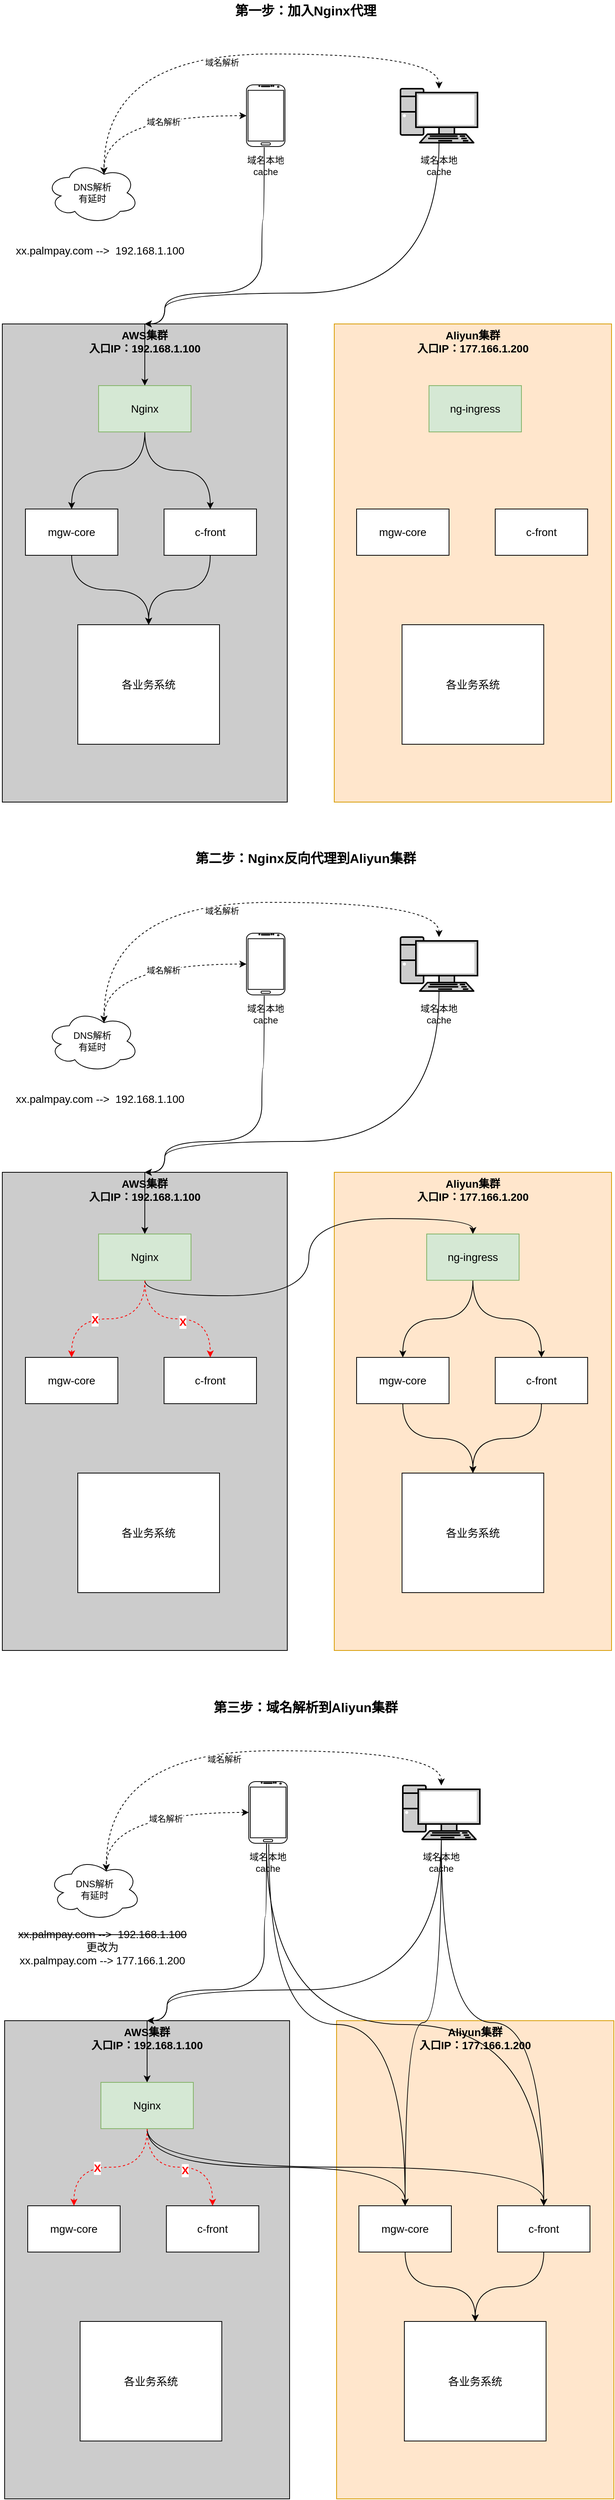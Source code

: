 <mxfile version="20.4.0" type="github">
  <diagram id="9QRmZJ_JlqpsSBRo2RrZ" name="第 1 页">
    <mxGraphModel dx="1298" dy="834" grid="1" gridSize="10" guides="1" tooltips="1" connect="1" arrows="1" fold="1" page="1" pageScale="1" pageWidth="827" pageHeight="1169" math="0" shadow="0">
      <root>
        <mxCell id="0" />
        <mxCell id="1" parent="0" />
        <mxCell id="yUWr70H4J0VbvN4vJr8N-1" value="AWS集群&lt;br&gt;入口IP：192.168.1.100" style="rounded=0;whiteSpace=wrap;html=1;verticalAlign=top;fontStyle=1;fontSize=14;fillColor=#CCCCCC;" parent="1" vertex="1">
          <mxGeometry x="20" y="460" width="370" height="620" as="geometry" />
        </mxCell>
        <mxCell id="yUWr70H4J0VbvN4vJr8N-2" value="Aliyun集群&lt;br&gt;入口IP：177.166.1.200" style="rounded=0;whiteSpace=wrap;html=1;verticalAlign=top;fontStyle=1;fontSize=14;fillColor=#ffe6cc;strokeColor=#d79b00;" parent="1" vertex="1">
          <mxGeometry x="451" y="460" width="360" height="620" as="geometry" />
        </mxCell>
        <mxCell id="yUWr70H4J0VbvN4vJr8N-61" style="edgeStyle=none;rounded=0;orthogonalLoop=1;jettySize=auto;html=1;entryX=0.5;entryY=0;entryDx=0;entryDy=0;strokeColor=#000000;fontSize=14;fontColor=#66CC00;startArrow=none;startFill=0;exitX=0.5;exitY=0;exitDx=0;exitDy=0;" parent="1" source="yUWr70H4J0VbvN4vJr8N-1" target="yUWr70H4J0VbvN4vJr8N-58" edge="1">
          <mxGeometry relative="1" as="geometry">
            <mxPoint x="150" y="420" as="sourcePoint" />
          </mxGeometry>
        </mxCell>
        <mxCell id="yUWr70H4J0VbvN4vJr8N-3" value="DNS解析&lt;br&gt;有延时" style="ellipse;shape=cloud;whiteSpace=wrap;html=1;" parent="1" vertex="1">
          <mxGeometry x="77" y="250" width="120" height="80" as="geometry" />
        </mxCell>
        <mxCell id="yUWr70H4J0VbvN4vJr8N-9" style="edgeStyle=orthogonalEdgeStyle;rounded=0;orthogonalLoop=1;jettySize=auto;html=1;entryX=0.625;entryY=0.2;entryDx=0;entryDy=0;entryPerimeter=0;curved=1;dashed=1;startArrow=classic;startFill=1;" parent="1" source="yUWr70H4J0VbvN4vJr8N-5" target="yUWr70H4J0VbvN4vJr8N-3" edge="1">
          <mxGeometry relative="1" as="geometry" />
        </mxCell>
        <mxCell id="yUWr70H4J0VbvN4vJr8N-11" value="域名解析" style="edgeLabel;html=1;align=center;verticalAlign=middle;resizable=0;points=[];" parent="yUWr70H4J0VbvN4vJr8N-9" vertex="1" connectable="0">
          <mxGeometry x="-0.172" y="8" relative="1" as="geometry">
            <mxPoint as="offset" />
          </mxGeometry>
        </mxCell>
        <mxCell id="yUWr70H4J0VbvN4vJr8N-17" style="rounded=0;orthogonalLoop=1;jettySize=auto;html=1;entryX=0.5;entryY=0;entryDx=0;entryDy=0;fontSize=14;startArrow=none;startFill=0;exitX=0.46;exitY=1.013;exitDx=0;exitDy=0;exitPerimeter=0;fillColor=#f5f5f5;strokeColor=#000000;edgeStyle=orthogonalEdgeStyle;curved=1;" parent="1" source="yUWr70H4J0VbvN4vJr8N-5" target="yUWr70H4J0VbvN4vJr8N-1" edge="1">
          <mxGeometry relative="1" as="geometry">
            <mxPoint x="231" y="420" as="targetPoint" />
            <Array as="points">
              <mxPoint x="360" y="325" />
              <mxPoint x="357" y="325" />
              <mxPoint x="357" y="420" />
              <mxPoint x="231" y="420" />
            </Array>
          </mxGeometry>
        </mxCell>
        <mxCell id="yUWr70H4J0VbvN4vJr8N-5" value="" style="verticalLabelPosition=bottom;verticalAlign=top;html=1;shadow=0;dashed=0;strokeWidth=1;shape=mxgraph.android.phone2;strokeColor=#000000;" parent="1" vertex="1">
          <mxGeometry x="337" y="150" width="50" height="80" as="geometry" />
        </mxCell>
        <mxCell id="yUWr70H4J0VbvN4vJr8N-12" style="edgeStyle=orthogonalEdgeStyle;curved=1;rounded=0;orthogonalLoop=1;jettySize=auto;html=1;entryX=0.625;entryY=0.2;entryDx=0;entryDy=0;entryPerimeter=0;dashed=1;startArrow=classic;startFill=1;" parent="1" source="yUWr70H4J0VbvN4vJr8N-6" target="yUWr70H4J0VbvN4vJr8N-3" edge="1">
          <mxGeometry relative="1" as="geometry">
            <Array as="points">
              <mxPoint x="587" y="110" />
              <mxPoint x="152" y="110" />
            </Array>
          </mxGeometry>
        </mxCell>
        <mxCell id="yUWr70H4J0VbvN4vJr8N-13" value="域名解析" style="edgeLabel;html=1;align=center;verticalAlign=middle;resizable=0;points=[];" parent="yUWr70H4J0VbvN4vJr8N-12" vertex="1" connectable="0">
          <mxGeometry x="0.028" y="11" relative="1" as="geometry">
            <mxPoint as="offset" />
          </mxGeometry>
        </mxCell>
        <mxCell id="yUWr70H4J0VbvN4vJr8N-18" style="edgeStyle=orthogonalEdgeStyle;curved=1;rounded=0;orthogonalLoop=1;jettySize=auto;html=1;entryX=0.5;entryY=0;entryDx=0;entryDy=0;fontSize=14;startArrow=none;startFill=0;exitX=0.5;exitY=1;exitDx=0;exitDy=0;exitPerimeter=0;" parent="1" source="yUWr70H4J0VbvN4vJr8N-6" target="yUWr70H4J0VbvN4vJr8N-1" edge="1">
          <mxGeometry relative="1" as="geometry">
            <mxPoint x="231" y="420" as="targetPoint" />
            <Array as="points">
              <mxPoint x="587" y="420" />
              <mxPoint x="231" y="420" />
            </Array>
          </mxGeometry>
        </mxCell>
        <mxCell id="yUWr70H4J0VbvN4vJr8N-6" value="" style="fontColor=#0066CC;verticalAlign=top;verticalLabelPosition=bottom;labelPosition=center;align=center;html=1;outlineConnect=0;fillColor=#CCCCCC;strokeColor=#000000;gradientColor=none;gradientDirection=north;strokeWidth=2;shape=mxgraph.networks.pc;" parent="1" vertex="1">
          <mxGeometry x="537" y="155" width="100" height="70" as="geometry" />
        </mxCell>
        <mxCell id="yUWr70H4J0VbvN4vJr8N-7" value="域名本地cache" style="text;html=1;strokeColor=none;fillColor=none;align=center;verticalAlign=middle;whiteSpace=wrap;rounded=0;" parent="1" vertex="1">
          <mxGeometry x="332" y="240" width="60" height="30" as="geometry" />
        </mxCell>
        <mxCell id="yUWr70H4J0VbvN4vJr8N-8" value="域名本地cache" style="text;html=1;strokeColor=none;fillColor=none;align=center;verticalAlign=middle;whiteSpace=wrap;rounded=0;" parent="1" vertex="1">
          <mxGeometry x="557" y="240" width="60" height="30" as="geometry" />
        </mxCell>
        <mxCell id="yUWr70H4J0VbvN4vJr8N-14" value="xx.palmpay.com --&amp;gt;&amp;nbsp; 192.168.1.100" style="text;html=1;strokeColor=none;fillColor=none;align=center;verticalAlign=middle;whiteSpace=wrap;rounded=0;fontSize=14;" parent="1" vertex="1">
          <mxGeometry x="17" y="340" width="260" height="50" as="geometry" />
        </mxCell>
        <mxCell id="yUWr70H4J0VbvN4vJr8N-64" style="edgeStyle=orthogonalEdgeStyle;curved=1;rounded=0;orthogonalLoop=1;jettySize=auto;html=1;entryX=0.5;entryY=0;entryDx=0;entryDy=0;strokeColor=#000000;fontSize=14;fontColor=#66CC00;startArrow=none;startFill=0;" parent="1" source="yUWr70H4J0VbvN4vJr8N-15" target="yUWr70H4J0VbvN4vJr8N-20" edge="1">
          <mxGeometry relative="1" as="geometry" />
        </mxCell>
        <mxCell id="yUWr70H4J0VbvN4vJr8N-15" value="mgw-core" style="rounded=0;whiteSpace=wrap;html=1;strokeColor=#000000;fontSize=14;fillColor=#FFFFFF;" parent="1" vertex="1">
          <mxGeometry x="50" y="700" width="120" height="60" as="geometry" />
        </mxCell>
        <mxCell id="yUWr70H4J0VbvN4vJr8N-20" value="各业务系统" style="rounded=0;whiteSpace=wrap;html=1;strokeColor=#000000;fontSize=14;fillColor=#FFFFFF;" parent="1" vertex="1">
          <mxGeometry x="118" y="850" width="184" height="155" as="geometry" />
        </mxCell>
        <mxCell id="yUWr70H4J0VbvN4vJr8N-23" value="mgw-core" style="rounded=0;whiteSpace=wrap;html=1;strokeColor=#000000;fontSize=14;fillColor=#FFFFFF;" parent="1" vertex="1">
          <mxGeometry x="480" y="700" width="120" height="60" as="geometry" />
        </mxCell>
        <mxCell id="yUWr70H4J0VbvN4vJr8N-25" value="各业务系统" style="rounded=0;whiteSpace=wrap;html=1;strokeColor=#000000;fontSize=14;fillColor=#FFFFFF;" parent="1" vertex="1">
          <mxGeometry x="539" y="850" width="184" height="155" as="geometry" />
        </mxCell>
        <mxCell id="yUWr70H4J0VbvN4vJr8N-62" style="edgeStyle=orthogonalEdgeStyle;rounded=0;orthogonalLoop=1;jettySize=auto;html=1;entryX=0.5;entryY=0;entryDx=0;entryDy=0;strokeColor=#000000;fontSize=14;fontColor=#66CC00;startArrow=none;startFill=0;exitX=0.5;exitY=1;exitDx=0;exitDy=0;curved=1;" parent="1" source="yUWr70H4J0VbvN4vJr8N-58" target="yUWr70H4J0VbvN4vJr8N-15" edge="1">
          <mxGeometry relative="1" as="geometry" />
        </mxCell>
        <mxCell id="yUWr70H4J0VbvN4vJr8N-63" style="edgeStyle=orthogonalEdgeStyle;curved=1;rounded=0;orthogonalLoop=1;jettySize=auto;html=1;entryX=0.5;entryY=0;entryDx=0;entryDy=0;strokeColor=#000000;fontSize=14;fontColor=#66CC00;startArrow=none;startFill=0;" parent="1" source="yUWr70H4J0VbvN4vJr8N-58" target="yUWr70H4J0VbvN4vJr8N-59" edge="1">
          <mxGeometry relative="1" as="geometry" />
        </mxCell>
        <mxCell id="yUWr70H4J0VbvN4vJr8N-58" value="Nginx" style="rounded=0;whiteSpace=wrap;html=1;strokeColor=#82b366;fontSize=14;fillColor=#d5e8d4;" parent="1" vertex="1">
          <mxGeometry x="145" y="540" width="120" height="60" as="geometry" />
        </mxCell>
        <mxCell id="yUWr70H4J0VbvN4vJr8N-65" style="edgeStyle=orthogonalEdgeStyle;curved=1;rounded=0;orthogonalLoop=1;jettySize=auto;html=1;entryX=0.5;entryY=0;entryDx=0;entryDy=0;strokeColor=#000000;fontSize=14;fontColor=#66CC00;startArrow=none;startFill=0;" parent="1" source="yUWr70H4J0VbvN4vJr8N-59" target="yUWr70H4J0VbvN4vJr8N-20" edge="1">
          <mxGeometry relative="1" as="geometry" />
        </mxCell>
        <mxCell id="yUWr70H4J0VbvN4vJr8N-59" value="c-front" style="rounded=0;whiteSpace=wrap;html=1;strokeColor=#000000;fontSize=14;fillColor=#FFFFFF;" parent="1" vertex="1">
          <mxGeometry x="230" y="700" width="120" height="60" as="geometry" />
        </mxCell>
        <mxCell id="yUWr70H4J0VbvN4vJr8N-60" value="c-front" style="rounded=0;whiteSpace=wrap;html=1;strokeColor=#000000;fontSize=14;fillColor=#FFFFFF;" parent="1" vertex="1">
          <mxGeometry x="660" y="700" width="120" height="60" as="geometry" />
        </mxCell>
        <mxCell id="yUWr70H4J0VbvN4vJr8N-66" value="AWS集群&lt;br&gt;入口IP：192.168.1.100" style="rounded=0;whiteSpace=wrap;html=1;verticalAlign=top;fontStyle=1;fontSize=14;fillColor=#CCCCCC;" parent="1" vertex="1">
          <mxGeometry x="20" y="1560" width="370" height="620" as="geometry" />
        </mxCell>
        <mxCell id="yUWr70H4J0VbvN4vJr8N-67" value="Aliyun集群&lt;br&gt;入口IP：177.166.1.200" style="rounded=0;whiteSpace=wrap;html=1;verticalAlign=top;fontStyle=1;fontSize=14;fillColor=#ffe6cc;strokeColor=#d79b00;" parent="1" vertex="1">
          <mxGeometry x="451" y="1560" width="360" height="620" as="geometry" />
        </mxCell>
        <mxCell id="yUWr70H4J0VbvN4vJr8N-68" style="edgeStyle=none;rounded=0;orthogonalLoop=1;jettySize=auto;html=1;entryX=0.5;entryY=0;entryDx=0;entryDy=0;strokeColor=#000000;fontSize=14;fontColor=#66CC00;startArrow=none;startFill=0;exitX=0.5;exitY=0;exitDx=0;exitDy=0;" parent="1" source="yUWr70H4J0VbvN4vJr8N-66" target="yUWr70H4J0VbvN4vJr8N-88" edge="1">
          <mxGeometry relative="1" as="geometry">
            <mxPoint x="150" y="1520" as="sourcePoint" />
          </mxGeometry>
        </mxCell>
        <mxCell id="yUWr70H4J0VbvN4vJr8N-69" value="DNS解析&lt;br&gt;有延时" style="ellipse;shape=cloud;whiteSpace=wrap;html=1;" parent="1" vertex="1">
          <mxGeometry x="77" y="1350" width="120" height="80" as="geometry" />
        </mxCell>
        <mxCell id="yUWr70H4J0VbvN4vJr8N-70" style="edgeStyle=orthogonalEdgeStyle;rounded=0;orthogonalLoop=1;jettySize=auto;html=1;entryX=0.625;entryY=0.2;entryDx=0;entryDy=0;entryPerimeter=0;curved=1;dashed=1;startArrow=classic;startFill=1;" parent="1" source="yUWr70H4J0VbvN4vJr8N-73" target="yUWr70H4J0VbvN4vJr8N-69" edge="1">
          <mxGeometry relative="1" as="geometry" />
        </mxCell>
        <mxCell id="yUWr70H4J0VbvN4vJr8N-71" value="域名解析" style="edgeLabel;html=1;align=center;verticalAlign=middle;resizable=0;points=[];" parent="yUWr70H4J0VbvN4vJr8N-70" vertex="1" connectable="0">
          <mxGeometry x="-0.172" y="8" relative="1" as="geometry">
            <mxPoint as="offset" />
          </mxGeometry>
        </mxCell>
        <mxCell id="yUWr70H4J0VbvN4vJr8N-72" style="rounded=0;orthogonalLoop=1;jettySize=auto;html=1;entryX=0.5;entryY=0;entryDx=0;entryDy=0;fontSize=14;startArrow=none;startFill=0;exitX=0.46;exitY=1.013;exitDx=0;exitDy=0;exitPerimeter=0;fillColor=#f5f5f5;strokeColor=#000000;edgeStyle=orthogonalEdgeStyle;curved=1;" parent="1" source="yUWr70H4J0VbvN4vJr8N-73" target="yUWr70H4J0VbvN4vJr8N-66" edge="1">
          <mxGeometry relative="1" as="geometry">
            <mxPoint x="231" y="1520" as="targetPoint" />
            <Array as="points">
              <mxPoint x="360" y="1425" />
              <mxPoint x="357" y="1425" />
              <mxPoint x="357" y="1520" />
              <mxPoint x="231" y="1520" />
            </Array>
          </mxGeometry>
        </mxCell>
        <mxCell id="yUWr70H4J0VbvN4vJr8N-73" value="" style="verticalLabelPosition=bottom;verticalAlign=top;html=1;shadow=0;dashed=0;strokeWidth=1;shape=mxgraph.android.phone2;strokeColor=#000000;" parent="1" vertex="1">
          <mxGeometry x="337" y="1250" width="50" height="80" as="geometry" />
        </mxCell>
        <mxCell id="yUWr70H4J0VbvN4vJr8N-74" style="edgeStyle=orthogonalEdgeStyle;curved=1;rounded=0;orthogonalLoop=1;jettySize=auto;html=1;entryX=0.625;entryY=0.2;entryDx=0;entryDy=0;entryPerimeter=0;dashed=1;startArrow=classic;startFill=1;" parent="1" source="yUWr70H4J0VbvN4vJr8N-77" target="yUWr70H4J0VbvN4vJr8N-69" edge="1">
          <mxGeometry relative="1" as="geometry">
            <Array as="points">
              <mxPoint x="587" y="1210" />
              <mxPoint x="152" y="1210" />
            </Array>
          </mxGeometry>
        </mxCell>
        <mxCell id="yUWr70H4J0VbvN4vJr8N-75" value="域名解析" style="edgeLabel;html=1;align=center;verticalAlign=middle;resizable=0;points=[];" parent="yUWr70H4J0VbvN4vJr8N-74" vertex="1" connectable="0">
          <mxGeometry x="0.028" y="11" relative="1" as="geometry">
            <mxPoint as="offset" />
          </mxGeometry>
        </mxCell>
        <mxCell id="yUWr70H4J0VbvN4vJr8N-76" style="edgeStyle=orthogonalEdgeStyle;curved=1;rounded=0;orthogonalLoop=1;jettySize=auto;html=1;entryX=0.5;entryY=0;entryDx=0;entryDy=0;fontSize=14;startArrow=none;startFill=0;exitX=0.5;exitY=1;exitDx=0;exitDy=0;exitPerimeter=0;" parent="1" source="yUWr70H4J0VbvN4vJr8N-77" target="yUWr70H4J0VbvN4vJr8N-66" edge="1">
          <mxGeometry relative="1" as="geometry">
            <mxPoint x="231" y="1520" as="targetPoint" />
            <Array as="points">
              <mxPoint x="587" y="1520" />
              <mxPoint x="231" y="1520" />
            </Array>
          </mxGeometry>
        </mxCell>
        <mxCell id="yUWr70H4J0VbvN4vJr8N-77" value="" style="fontColor=#0066CC;verticalAlign=top;verticalLabelPosition=bottom;labelPosition=center;align=center;html=1;outlineConnect=0;fillColor=#CCCCCC;strokeColor=#000000;gradientColor=none;gradientDirection=north;strokeWidth=2;shape=mxgraph.networks.pc;" parent="1" vertex="1">
          <mxGeometry x="537" y="1255" width="100" height="70" as="geometry" />
        </mxCell>
        <mxCell id="yUWr70H4J0VbvN4vJr8N-78" value="域名本地cache" style="text;html=1;strokeColor=none;fillColor=none;align=center;verticalAlign=middle;whiteSpace=wrap;rounded=0;" parent="1" vertex="1">
          <mxGeometry x="332" y="1340" width="60" height="30" as="geometry" />
        </mxCell>
        <mxCell id="yUWr70H4J0VbvN4vJr8N-79" value="域名本地cache" style="text;html=1;strokeColor=none;fillColor=none;align=center;verticalAlign=middle;whiteSpace=wrap;rounded=0;" parent="1" vertex="1">
          <mxGeometry x="557" y="1340" width="60" height="30" as="geometry" />
        </mxCell>
        <mxCell id="yUWr70H4J0VbvN4vJr8N-80" value="xx.palmpay.com --&amp;gt;&amp;nbsp; 192.168.1.100" style="text;html=1;strokeColor=none;fillColor=none;align=center;verticalAlign=middle;whiteSpace=wrap;rounded=0;fontSize=14;" parent="1" vertex="1">
          <mxGeometry x="17" y="1440" width="260" height="50" as="geometry" />
        </mxCell>
        <mxCell id="yUWr70H4J0VbvN4vJr8N-82" value="mgw-core" style="rounded=0;whiteSpace=wrap;html=1;strokeColor=#000000;fontSize=14;fillColor=#FFFFFF;" parent="1" vertex="1">
          <mxGeometry x="50" y="1800" width="120" height="60" as="geometry" />
        </mxCell>
        <mxCell id="yUWr70H4J0VbvN4vJr8N-83" value="各业务系统" style="rounded=0;whiteSpace=wrap;html=1;strokeColor=#000000;fontSize=14;fillColor=#FFFFFF;" parent="1" vertex="1">
          <mxGeometry x="118" y="1950" width="184" height="155" as="geometry" />
        </mxCell>
        <mxCell id="yUWr70H4J0VbvN4vJr8N-92" style="edgeStyle=orthogonalEdgeStyle;curved=1;rounded=0;orthogonalLoop=1;jettySize=auto;html=1;entryX=0.5;entryY=0;entryDx=0;entryDy=0;strokeColor=#000000;fontSize=14;fontColor=#66CC00;startArrow=none;startFill=0;" parent="1" source="yUWr70H4J0VbvN4vJr8N-84" target="yUWr70H4J0VbvN4vJr8N-85" edge="1">
          <mxGeometry relative="1" as="geometry" />
        </mxCell>
        <mxCell id="yUWr70H4J0VbvN4vJr8N-84" value="mgw-core" style="rounded=0;whiteSpace=wrap;html=1;strokeColor=#000000;fontSize=14;fillColor=#FFFFFF;" parent="1" vertex="1">
          <mxGeometry x="480" y="1800" width="120" height="60" as="geometry" />
        </mxCell>
        <mxCell id="yUWr70H4J0VbvN4vJr8N-85" value="各业务系统" style="rounded=0;whiteSpace=wrap;html=1;strokeColor=#000000;fontSize=14;fillColor=#FFFFFF;" parent="1" vertex="1">
          <mxGeometry x="539" y="1950" width="184" height="155" as="geometry" />
        </mxCell>
        <mxCell id="yUWr70H4J0VbvN4vJr8N-87" style="edgeStyle=orthogonalEdgeStyle;curved=1;rounded=0;orthogonalLoop=1;jettySize=auto;html=1;entryX=0.5;entryY=0;entryDx=0;entryDy=0;strokeColor=#000000;fontSize=14;fontColor=#66CC00;startArrow=none;startFill=0;exitX=0.5;exitY=1;exitDx=0;exitDy=0;" parent="1" source="yUWr70H4J0VbvN4vJr8N-88" target="qx-OIAsLTFVd04xSzO7_-2" edge="1">
          <mxGeometry relative="1" as="geometry" />
        </mxCell>
        <mxCell id="yUWr70H4J0VbvN4vJr8N-94" style="edgeStyle=orthogonalEdgeStyle;curved=1;rounded=0;orthogonalLoop=1;jettySize=auto;html=1;entryX=0.5;entryY=0;entryDx=0;entryDy=0;strokeColor=#FF0000;fontSize=14;fontColor=#66CC00;startArrow=none;startFill=0;dashed=1;" parent="1" source="yUWr70H4J0VbvN4vJr8N-88" target="yUWr70H4J0VbvN4vJr8N-82" edge="1">
          <mxGeometry relative="1" as="geometry" />
        </mxCell>
        <mxCell id="yUWr70H4J0VbvN4vJr8N-96" value="X" style="edgeLabel;html=1;align=center;verticalAlign=middle;resizable=0;points=[];fontSize=14;fontColor=#FF0000;fontStyle=1" parent="yUWr70H4J0VbvN4vJr8N-94" vertex="1" connectable="0">
          <mxGeometry x="0.179" y="1" relative="1" as="geometry">
            <mxPoint as="offset" />
          </mxGeometry>
        </mxCell>
        <mxCell id="yUWr70H4J0VbvN4vJr8N-95" style="edgeStyle=orthogonalEdgeStyle;curved=1;rounded=0;orthogonalLoop=1;jettySize=auto;html=1;entryX=0.5;entryY=0;entryDx=0;entryDy=0;strokeColor=#FF0000;fontSize=14;fontColor=#66CC00;startArrow=none;startFill=0;dashed=1;" parent="1" source="yUWr70H4J0VbvN4vJr8N-88" target="yUWr70H4J0VbvN4vJr8N-90" edge="1">
          <mxGeometry relative="1" as="geometry" />
        </mxCell>
        <mxCell id="yUWr70H4J0VbvN4vJr8N-97" value="X" style="edgeLabel;html=1;align=center;verticalAlign=middle;resizable=0;points=[];fontSize=14;fontColor=#FF0000;fontStyle=1" parent="yUWr70H4J0VbvN4vJr8N-95" vertex="1" connectable="0">
          <mxGeometry x="0.07" y="-4" relative="1" as="geometry">
            <mxPoint as="offset" />
          </mxGeometry>
        </mxCell>
        <mxCell id="yUWr70H4J0VbvN4vJr8N-88" value="Nginx" style="rounded=0;whiteSpace=wrap;html=1;strokeColor=#82b366;fontSize=14;fillColor=#d5e8d4;" parent="1" vertex="1">
          <mxGeometry x="145" y="1640" width="120" height="60" as="geometry" />
        </mxCell>
        <mxCell id="yUWr70H4J0VbvN4vJr8N-90" value="c-front" style="rounded=0;whiteSpace=wrap;html=1;strokeColor=#000000;fontSize=14;fillColor=#FFFFFF;" parent="1" vertex="1">
          <mxGeometry x="230" y="1800" width="120" height="60" as="geometry" />
        </mxCell>
        <mxCell id="yUWr70H4J0VbvN4vJr8N-93" style="edgeStyle=orthogonalEdgeStyle;curved=1;rounded=0;orthogonalLoop=1;jettySize=auto;html=1;entryX=0.5;entryY=0;entryDx=0;entryDy=0;strokeColor=#000000;fontSize=14;fontColor=#66CC00;startArrow=none;startFill=0;" parent="1" source="yUWr70H4J0VbvN4vJr8N-91" target="yUWr70H4J0VbvN4vJr8N-85" edge="1">
          <mxGeometry relative="1" as="geometry" />
        </mxCell>
        <mxCell id="yUWr70H4J0VbvN4vJr8N-91" value="c-front" style="rounded=0;whiteSpace=wrap;html=1;strokeColor=#000000;fontSize=14;fillColor=#FFFFFF;" parent="1" vertex="1">
          <mxGeometry x="660" y="1800" width="120" height="60" as="geometry" />
        </mxCell>
        <mxCell id="yUWr70H4J0VbvN4vJr8N-99" value="AWS集群&lt;br&gt;入口IP：192.168.1.100" style="rounded=0;whiteSpace=wrap;html=1;verticalAlign=top;fontStyle=1;fontSize=14;fillColor=#CCCCCC;" parent="1" vertex="1">
          <mxGeometry x="23" y="2660" width="370" height="620" as="geometry" />
        </mxCell>
        <mxCell id="yUWr70H4J0VbvN4vJr8N-100" value="Aliyun集群&lt;br&gt;入口IP：177.166.1.200" style="rounded=0;whiteSpace=wrap;html=1;verticalAlign=top;fontStyle=1;fontSize=14;fillColor=#ffe6cc;strokeColor=#d79b00;" parent="1" vertex="1">
          <mxGeometry x="454" y="2660" width="360" height="620" as="geometry" />
        </mxCell>
        <mxCell id="yUWr70H4J0VbvN4vJr8N-101" style="edgeStyle=none;rounded=0;orthogonalLoop=1;jettySize=auto;html=1;entryX=0.5;entryY=0;entryDx=0;entryDy=0;strokeColor=#000000;fontSize=14;fontColor=#66CC00;startArrow=none;startFill=0;exitX=0.5;exitY=0;exitDx=0;exitDy=0;" parent="1" source="yUWr70H4J0VbvN4vJr8N-99" target="yUWr70H4J0VbvN4vJr8N-125" edge="1">
          <mxGeometry relative="1" as="geometry">
            <mxPoint x="153" y="2620" as="sourcePoint" />
          </mxGeometry>
        </mxCell>
        <mxCell id="yUWr70H4J0VbvN4vJr8N-102" value="DNS解析&lt;br&gt;有延时" style="ellipse;shape=cloud;whiteSpace=wrap;html=1;" parent="1" vertex="1">
          <mxGeometry x="80" y="2450" width="120" height="80" as="geometry" />
        </mxCell>
        <mxCell id="yUWr70H4J0VbvN4vJr8N-103" style="edgeStyle=orthogonalEdgeStyle;rounded=0;orthogonalLoop=1;jettySize=auto;html=1;entryX=0.625;entryY=0.2;entryDx=0;entryDy=0;entryPerimeter=0;curved=1;dashed=1;startArrow=classic;startFill=1;" parent="1" source="yUWr70H4J0VbvN4vJr8N-106" target="yUWr70H4J0VbvN4vJr8N-102" edge="1">
          <mxGeometry relative="1" as="geometry" />
        </mxCell>
        <mxCell id="yUWr70H4J0VbvN4vJr8N-104" value="域名解析" style="edgeLabel;html=1;align=center;verticalAlign=middle;resizable=0;points=[];" parent="yUWr70H4J0VbvN4vJr8N-103" vertex="1" connectable="0">
          <mxGeometry x="-0.172" y="8" relative="1" as="geometry">
            <mxPoint as="offset" />
          </mxGeometry>
        </mxCell>
        <mxCell id="yUWr70H4J0VbvN4vJr8N-105" style="rounded=0;orthogonalLoop=1;jettySize=auto;html=1;entryX=0.5;entryY=0;entryDx=0;entryDy=0;fontSize=14;startArrow=none;startFill=0;exitX=0.46;exitY=1.013;exitDx=0;exitDy=0;exitPerimeter=0;fillColor=#f5f5f5;strokeColor=#000000;edgeStyle=orthogonalEdgeStyle;curved=1;" parent="1" source="yUWr70H4J0VbvN4vJr8N-106" target="yUWr70H4J0VbvN4vJr8N-99" edge="1">
          <mxGeometry relative="1" as="geometry">
            <mxPoint x="234" y="2620" as="targetPoint" />
            <Array as="points">
              <mxPoint x="363" y="2525" />
              <mxPoint x="360" y="2525" />
              <mxPoint x="360" y="2620" />
              <mxPoint x="234" y="2620" />
            </Array>
          </mxGeometry>
        </mxCell>
        <mxCell id="yUWr70H4J0VbvN4vJr8N-130" style="edgeStyle=orthogonalEdgeStyle;curved=1;rounded=0;orthogonalLoop=1;jettySize=auto;html=1;entryX=0.5;entryY=0;entryDx=0;entryDy=0;strokeColor=#000000;fontSize=14;fontColor=#FF0000;startArrow=none;startFill=0;exitX=0.52;exitY=1.013;exitDx=0;exitDy=0;exitPerimeter=0;" parent="1" source="yUWr70H4J0VbvN4vJr8N-106" target="yUWr70H4J0VbvN4vJr8N-117" edge="1">
          <mxGeometry relative="1" as="geometry" />
        </mxCell>
        <mxCell id="yUWr70H4J0VbvN4vJr8N-131" style="edgeStyle=orthogonalEdgeStyle;curved=1;rounded=0;orthogonalLoop=1;jettySize=auto;html=1;entryX=0.5;entryY=0;entryDx=0;entryDy=0;strokeColor=#000000;fontSize=14;fontColor=#FF0000;startArrow=none;startFill=0;exitX=0.46;exitY=0.988;exitDx=0;exitDy=0;exitPerimeter=0;" parent="1" source="yUWr70H4J0VbvN4vJr8N-106" target="yUWr70H4J0VbvN4vJr8N-128" edge="1">
          <mxGeometry relative="1" as="geometry" />
        </mxCell>
        <mxCell id="yUWr70H4J0VbvN4vJr8N-106" value="" style="verticalLabelPosition=bottom;verticalAlign=top;html=1;shadow=0;dashed=0;strokeWidth=1;shape=mxgraph.android.phone2;strokeColor=#000000;" parent="1" vertex="1">
          <mxGeometry x="340" y="2350" width="50" height="80" as="geometry" />
        </mxCell>
        <mxCell id="yUWr70H4J0VbvN4vJr8N-107" style="edgeStyle=orthogonalEdgeStyle;curved=1;rounded=0;orthogonalLoop=1;jettySize=auto;html=1;entryX=0.625;entryY=0.2;entryDx=0;entryDy=0;entryPerimeter=0;dashed=1;startArrow=classic;startFill=1;" parent="1" source="yUWr70H4J0VbvN4vJr8N-110" target="yUWr70H4J0VbvN4vJr8N-102" edge="1">
          <mxGeometry relative="1" as="geometry">
            <Array as="points">
              <mxPoint x="590" y="2310" />
              <mxPoint x="155" y="2310" />
            </Array>
          </mxGeometry>
        </mxCell>
        <mxCell id="yUWr70H4J0VbvN4vJr8N-108" value="域名解析" style="edgeLabel;html=1;align=center;verticalAlign=middle;resizable=0;points=[];" parent="yUWr70H4J0VbvN4vJr8N-107" vertex="1" connectable="0">
          <mxGeometry x="0.028" y="11" relative="1" as="geometry">
            <mxPoint as="offset" />
          </mxGeometry>
        </mxCell>
        <mxCell id="yUWr70H4J0VbvN4vJr8N-109" style="edgeStyle=orthogonalEdgeStyle;curved=1;rounded=0;orthogonalLoop=1;jettySize=auto;html=1;entryX=0.5;entryY=0;entryDx=0;entryDy=0;fontSize=14;startArrow=none;startFill=0;exitX=0.5;exitY=1;exitDx=0;exitDy=0;exitPerimeter=0;" parent="1" source="yUWr70H4J0VbvN4vJr8N-110" target="yUWr70H4J0VbvN4vJr8N-99" edge="1">
          <mxGeometry relative="1" as="geometry">
            <mxPoint x="234" y="2620" as="targetPoint" />
            <Array as="points">
              <mxPoint x="590" y="2620" />
              <mxPoint x="234" y="2620" />
            </Array>
          </mxGeometry>
        </mxCell>
        <mxCell id="yUWr70H4J0VbvN4vJr8N-129" style="edgeStyle=orthogonalEdgeStyle;curved=1;rounded=0;orthogonalLoop=1;jettySize=auto;html=1;entryX=0.5;entryY=0;entryDx=0;entryDy=0;strokeColor=#000000;fontSize=14;fontColor=#FF0000;startArrow=none;startFill=0;" parent="1" source="yUWr70H4J0VbvN4vJr8N-110" target="yUWr70H4J0VbvN4vJr8N-117" edge="1">
          <mxGeometry relative="1" as="geometry" />
        </mxCell>
        <mxCell id="yUWr70H4J0VbvN4vJr8N-132" style="edgeStyle=orthogonalEdgeStyle;curved=1;rounded=0;orthogonalLoop=1;jettySize=auto;html=1;entryX=0.5;entryY=0;entryDx=0;entryDy=0;strokeColor=#000000;fontSize=14;fontColor=#FF0000;startArrow=none;startFill=0;exitX=0.5;exitY=1;exitDx=0;exitDy=0;exitPerimeter=0;" parent="1" source="yUWr70H4J0VbvN4vJr8N-110" target="yUWr70H4J0VbvN4vJr8N-128" edge="1">
          <mxGeometry relative="1" as="geometry" />
        </mxCell>
        <mxCell id="yUWr70H4J0VbvN4vJr8N-110" value="" style="fontColor=#0066CC;verticalAlign=top;verticalLabelPosition=bottom;labelPosition=center;align=center;html=1;outlineConnect=0;fillColor=#CCCCCC;strokeColor=#000000;gradientColor=none;gradientDirection=north;strokeWidth=2;shape=mxgraph.networks.pc;" parent="1" vertex="1">
          <mxGeometry x="540" y="2355" width="100" height="70" as="geometry" />
        </mxCell>
        <mxCell id="yUWr70H4J0VbvN4vJr8N-111" value="域名本地cache" style="text;html=1;strokeColor=none;fillColor=none;align=center;verticalAlign=middle;whiteSpace=wrap;rounded=0;" parent="1" vertex="1">
          <mxGeometry x="335" y="2440" width="60" height="30" as="geometry" />
        </mxCell>
        <mxCell id="yUWr70H4J0VbvN4vJr8N-112" value="域名本地cache" style="text;html=1;strokeColor=none;fillColor=none;align=center;verticalAlign=middle;whiteSpace=wrap;rounded=0;" parent="1" vertex="1">
          <mxGeometry x="560" y="2440" width="60" height="30" as="geometry" />
        </mxCell>
        <mxCell id="yUWr70H4J0VbvN4vJr8N-113" value="&lt;strike&gt;xx.palmpay.com --&amp;gt;&amp;nbsp; 192.168.1.100&lt;/strike&gt;&lt;br&gt;更改为&lt;br&gt;xx.palmpay.com --&amp;gt; 177.166.1.200" style="text;html=1;strokeColor=none;fillColor=none;align=center;verticalAlign=middle;whiteSpace=wrap;rounded=0;fontSize=14;" parent="1" vertex="1">
          <mxGeometry x="20" y="2540" width="260" height="50" as="geometry" />
        </mxCell>
        <mxCell id="yUWr70H4J0VbvN4vJr8N-114" value="mgw-core" style="rounded=0;whiteSpace=wrap;html=1;strokeColor=#000000;fontSize=14;fillColor=#FFFFFF;" parent="1" vertex="1">
          <mxGeometry x="53" y="2900" width="120" height="60" as="geometry" />
        </mxCell>
        <mxCell id="yUWr70H4J0VbvN4vJr8N-115" value="各业务系统" style="rounded=0;whiteSpace=wrap;html=1;strokeColor=#000000;fontSize=14;fillColor=#FFFFFF;" parent="1" vertex="1">
          <mxGeometry x="121" y="3050" width="184" height="155" as="geometry" />
        </mxCell>
        <mxCell id="yUWr70H4J0VbvN4vJr8N-116" style="edgeStyle=orthogonalEdgeStyle;curved=1;rounded=0;orthogonalLoop=1;jettySize=auto;html=1;entryX=0.5;entryY=0;entryDx=0;entryDy=0;strokeColor=#000000;fontSize=14;fontColor=#66CC00;startArrow=none;startFill=0;" parent="1" source="yUWr70H4J0VbvN4vJr8N-117" target="yUWr70H4J0VbvN4vJr8N-118" edge="1">
          <mxGeometry relative="1" as="geometry" />
        </mxCell>
        <mxCell id="yUWr70H4J0VbvN4vJr8N-117" value="mgw-core" style="rounded=0;whiteSpace=wrap;html=1;strokeColor=#000000;fontSize=14;fillColor=#FFFFFF;" parent="1" vertex="1">
          <mxGeometry x="483" y="2900" width="120" height="60" as="geometry" />
        </mxCell>
        <mxCell id="yUWr70H4J0VbvN4vJr8N-118" value="各业务系统" style="rounded=0;whiteSpace=wrap;html=1;strokeColor=#000000;fontSize=14;fillColor=#FFFFFF;" parent="1" vertex="1">
          <mxGeometry x="542" y="3050" width="184" height="155" as="geometry" />
        </mxCell>
        <mxCell id="yUWr70H4J0VbvN4vJr8N-119" style="edgeStyle=orthogonalEdgeStyle;rounded=0;orthogonalLoop=1;jettySize=auto;html=1;entryX=0.5;entryY=0;entryDx=0;entryDy=0;strokeColor=#000000;fontSize=14;fontColor=#66CC00;startArrow=none;startFill=0;exitX=0.5;exitY=1;exitDx=0;exitDy=0;curved=1;" parent="1" source="yUWr70H4J0VbvN4vJr8N-125" target="yUWr70H4J0VbvN4vJr8N-117" edge="1">
          <mxGeometry relative="1" as="geometry" />
        </mxCell>
        <mxCell id="yUWr70H4J0VbvN4vJr8N-120" style="edgeStyle=orthogonalEdgeStyle;curved=1;rounded=0;orthogonalLoop=1;jettySize=auto;html=1;entryX=0.5;entryY=0;entryDx=0;entryDy=0;strokeColor=#000000;fontSize=14;fontColor=#66CC00;startArrow=none;startFill=0;exitX=0.5;exitY=1;exitDx=0;exitDy=0;" parent="1" source="yUWr70H4J0VbvN4vJr8N-125" target="yUWr70H4J0VbvN4vJr8N-128" edge="1">
          <mxGeometry relative="1" as="geometry" />
        </mxCell>
        <mxCell id="yUWr70H4J0VbvN4vJr8N-121" style="edgeStyle=orthogonalEdgeStyle;curved=1;rounded=0;orthogonalLoop=1;jettySize=auto;html=1;entryX=0.5;entryY=0;entryDx=0;entryDy=0;strokeColor=#FF0000;fontSize=14;fontColor=#66CC00;startArrow=none;startFill=0;dashed=1;" parent="1" source="yUWr70H4J0VbvN4vJr8N-125" target="yUWr70H4J0VbvN4vJr8N-114" edge="1">
          <mxGeometry relative="1" as="geometry" />
        </mxCell>
        <mxCell id="yUWr70H4J0VbvN4vJr8N-122" value="X" style="edgeLabel;html=1;align=center;verticalAlign=middle;resizable=0;points=[];fontSize=14;fontColor=#FF0000;fontStyle=1" parent="yUWr70H4J0VbvN4vJr8N-121" vertex="1" connectable="0">
          <mxGeometry x="0.179" y="1" relative="1" as="geometry">
            <mxPoint as="offset" />
          </mxGeometry>
        </mxCell>
        <mxCell id="yUWr70H4J0VbvN4vJr8N-123" style="edgeStyle=orthogonalEdgeStyle;curved=1;rounded=0;orthogonalLoop=1;jettySize=auto;html=1;entryX=0.5;entryY=0;entryDx=0;entryDy=0;strokeColor=#FF0000;fontSize=14;fontColor=#66CC00;startArrow=none;startFill=0;dashed=1;" parent="1" source="yUWr70H4J0VbvN4vJr8N-125" target="yUWr70H4J0VbvN4vJr8N-126" edge="1">
          <mxGeometry relative="1" as="geometry" />
        </mxCell>
        <mxCell id="yUWr70H4J0VbvN4vJr8N-124" value="X" style="edgeLabel;html=1;align=center;verticalAlign=middle;resizable=0;points=[];fontSize=14;fontColor=#FF0000;fontStyle=1" parent="yUWr70H4J0VbvN4vJr8N-123" vertex="1" connectable="0">
          <mxGeometry x="0.07" y="-4" relative="1" as="geometry">
            <mxPoint as="offset" />
          </mxGeometry>
        </mxCell>
        <mxCell id="yUWr70H4J0VbvN4vJr8N-125" value="Nginx" style="rounded=0;whiteSpace=wrap;html=1;strokeColor=#82b366;fontSize=14;fillColor=#d5e8d4;" parent="1" vertex="1">
          <mxGeometry x="148" y="2740" width="120" height="60" as="geometry" />
        </mxCell>
        <mxCell id="yUWr70H4J0VbvN4vJr8N-126" value="c-front" style="rounded=0;whiteSpace=wrap;html=1;strokeColor=#000000;fontSize=14;fillColor=#FFFFFF;" parent="1" vertex="1">
          <mxGeometry x="233" y="2900" width="120" height="60" as="geometry" />
        </mxCell>
        <mxCell id="yUWr70H4J0VbvN4vJr8N-127" style="edgeStyle=orthogonalEdgeStyle;curved=1;rounded=0;orthogonalLoop=1;jettySize=auto;html=1;entryX=0.5;entryY=0;entryDx=0;entryDy=0;strokeColor=#000000;fontSize=14;fontColor=#66CC00;startArrow=none;startFill=0;" parent="1" source="yUWr70H4J0VbvN4vJr8N-128" target="yUWr70H4J0VbvN4vJr8N-118" edge="1">
          <mxGeometry relative="1" as="geometry" />
        </mxCell>
        <mxCell id="yUWr70H4J0VbvN4vJr8N-128" value="c-front" style="rounded=0;whiteSpace=wrap;html=1;strokeColor=#000000;fontSize=14;fillColor=#FFFFFF;" parent="1" vertex="1">
          <mxGeometry x="663" y="2900" width="120" height="60" as="geometry" />
        </mxCell>
        <mxCell id="yUWr70H4J0VbvN4vJr8N-133" value="第一步：加入Nginx代理" style="text;html=1;strokeColor=none;fillColor=none;align=center;verticalAlign=middle;whiteSpace=wrap;rounded=0;fontSize=17;fontColor=#000000;fontStyle=1" parent="1" vertex="1">
          <mxGeometry x="314" y="40" width="200" height="30" as="geometry" />
        </mxCell>
        <mxCell id="yUWr70H4J0VbvN4vJr8N-134" value="第二步：Nginx反向代理到Aliyun集群" style="text;html=1;strokeColor=none;fillColor=none;align=center;verticalAlign=middle;whiteSpace=wrap;rounded=0;fontSize=17;fontColor=#000000;fontStyle=1" parent="1" vertex="1">
          <mxGeometry x="264" y="1139" width="300" height="30" as="geometry" />
        </mxCell>
        <mxCell id="yUWr70H4J0VbvN4vJr8N-135" value="第三步：域名解析到Aliyun集群" style="text;html=1;strokeColor=none;fillColor=none;align=center;verticalAlign=middle;whiteSpace=wrap;rounded=0;fontSize=17;fontColor=#000000;fontStyle=1" parent="1" vertex="1">
          <mxGeometry x="264" y="2240" width="300" height="30" as="geometry" />
        </mxCell>
        <mxCell id="qx-OIAsLTFVd04xSzO7_-1" value="ng-ingress" style="rounded=0;whiteSpace=wrap;html=1;strokeColor=#82b366;fontSize=14;fillColor=#d5e8d4;" vertex="1" parent="1">
          <mxGeometry x="574" y="540" width="120" height="60" as="geometry" />
        </mxCell>
        <mxCell id="qx-OIAsLTFVd04xSzO7_-3" style="edgeStyle=orthogonalEdgeStyle;rounded=0;orthogonalLoop=1;jettySize=auto;html=1;entryX=0.5;entryY=0;entryDx=0;entryDy=0;curved=1;" edge="1" parent="1" source="qx-OIAsLTFVd04xSzO7_-2" target="yUWr70H4J0VbvN4vJr8N-84">
          <mxGeometry relative="1" as="geometry" />
        </mxCell>
        <mxCell id="qx-OIAsLTFVd04xSzO7_-4" style="edgeStyle=orthogonalEdgeStyle;rounded=0;orthogonalLoop=1;jettySize=auto;html=1;entryX=0.5;entryY=0;entryDx=0;entryDy=0;curved=1;" edge="1" parent="1" source="qx-OIAsLTFVd04xSzO7_-2" target="yUWr70H4J0VbvN4vJr8N-91">
          <mxGeometry relative="1" as="geometry" />
        </mxCell>
        <mxCell id="qx-OIAsLTFVd04xSzO7_-2" value="ng-ingress" style="rounded=0;whiteSpace=wrap;html=1;strokeColor=#82b366;fontSize=14;fillColor=#d5e8d4;" vertex="1" parent="1">
          <mxGeometry x="571" y="1640" width="120" height="60" as="geometry" />
        </mxCell>
      </root>
    </mxGraphModel>
  </diagram>
</mxfile>
